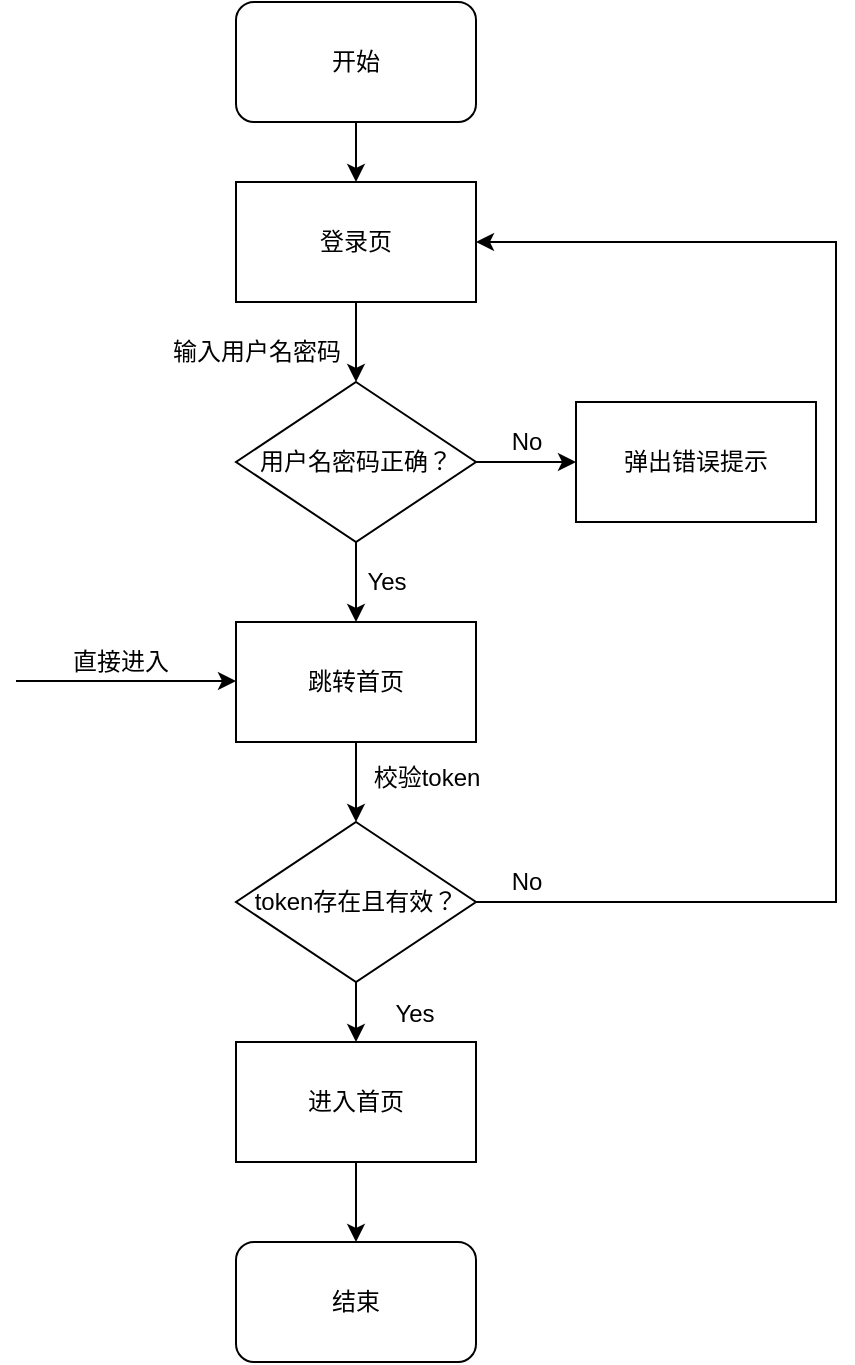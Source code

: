 <mxfile version="12.8.4" type="device"><diagram id="VGAc7--rUYSPC6MjvFw_" name="第 1 页"><mxGraphModel dx="1209" dy="716" grid="1" gridSize="10" guides="1" tooltips="1" connect="1" arrows="1" fold="1" page="1" pageScale="1" pageWidth="827" pageHeight="1169" math="0" shadow="0"><root><mxCell id="0"/><mxCell id="1" parent="0"/><mxCell id="8VCc-Oa_UeqYdOgL2ztp-3" value="" style="edgeStyle=orthogonalEdgeStyle;rounded=0;orthogonalLoop=1;jettySize=auto;html=1;" edge="1" parent="1" source="8VCc-Oa_UeqYdOgL2ztp-1" target="8VCc-Oa_UeqYdOgL2ztp-2"><mxGeometry relative="1" as="geometry"/></mxCell><mxCell id="8VCc-Oa_UeqYdOgL2ztp-1" value="开始" style="rounded=1;whiteSpace=wrap;html=1;" vertex="1" parent="1"><mxGeometry x="330" y="10" width="120" height="60" as="geometry"/></mxCell><mxCell id="8VCc-Oa_UeqYdOgL2ztp-7" value="" style="edgeStyle=orthogonalEdgeStyle;rounded=0;orthogonalLoop=1;jettySize=auto;html=1;" edge="1" parent="1" source="8VCc-Oa_UeqYdOgL2ztp-2" target="8VCc-Oa_UeqYdOgL2ztp-6"><mxGeometry relative="1" as="geometry"/></mxCell><mxCell id="8VCc-Oa_UeqYdOgL2ztp-2" value="登录页" style="rounded=0;whiteSpace=wrap;html=1;" vertex="1" parent="1"><mxGeometry x="330" y="100" width="120" height="60" as="geometry"/></mxCell><mxCell id="8VCc-Oa_UeqYdOgL2ztp-12" value="" style="edgeStyle=orthogonalEdgeStyle;rounded=0;orthogonalLoop=1;jettySize=auto;html=1;" edge="1" parent="1" source="8VCc-Oa_UeqYdOgL2ztp-6" target="8VCc-Oa_UeqYdOgL2ztp-11"><mxGeometry relative="1" as="geometry"/></mxCell><mxCell id="8VCc-Oa_UeqYdOgL2ztp-17" value="" style="edgeStyle=orthogonalEdgeStyle;rounded=0;orthogonalLoop=1;jettySize=auto;html=1;" edge="1" parent="1" source="8VCc-Oa_UeqYdOgL2ztp-6" target="8VCc-Oa_UeqYdOgL2ztp-16"><mxGeometry relative="1" as="geometry"/></mxCell><mxCell id="8VCc-Oa_UeqYdOgL2ztp-6" value="用户名密码正确？" style="rhombus;whiteSpace=wrap;html=1;" vertex="1" parent="1"><mxGeometry x="330" y="200" width="120" height="80" as="geometry"/></mxCell><mxCell id="8VCc-Oa_UeqYdOgL2ztp-8" value="输入用户名密码" style="text;html=1;align=center;verticalAlign=middle;resizable=0;points=[];autosize=1;" vertex="1" parent="1"><mxGeometry x="290" y="175" width="100" height="20" as="geometry"/></mxCell><mxCell id="8VCc-Oa_UeqYdOgL2ztp-25" value="" style="edgeStyle=orthogonalEdgeStyle;rounded=0;orthogonalLoop=1;jettySize=auto;html=1;" edge="1" parent="1" source="8VCc-Oa_UeqYdOgL2ztp-11" target="8VCc-Oa_UeqYdOgL2ztp-23"><mxGeometry relative="1" as="geometry"/></mxCell><mxCell id="8VCc-Oa_UeqYdOgL2ztp-11" value="跳转首页" style="rounded=0;whiteSpace=wrap;html=1;" vertex="1" parent="1"><mxGeometry x="330" y="320" width="120" height="60" as="geometry"/></mxCell><mxCell id="8VCc-Oa_UeqYdOgL2ztp-13" value="Yes" style="text;html=1;align=center;verticalAlign=middle;resizable=0;points=[];autosize=1;" vertex="1" parent="1"><mxGeometry x="390" y="290" width="30" height="20" as="geometry"/></mxCell><mxCell id="8VCc-Oa_UeqYdOgL2ztp-16" value="弹出错误提示" style="rounded=0;whiteSpace=wrap;html=1;" vertex="1" parent="1"><mxGeometry x="500" y="210" width="120" height="60" as="geometry"/></mxCell><mxCell id="8VCc-Oa_UeqYdOgL2ztp-18" value="No" style="text;html=1;align=center;verticalAlign=middle;resizable=0;points=[];autosize=1;" vertex="1" parent="1"><mxGeometry x="460" y="220" width="30" height="20" as="geometry"/></mxCell><mxCell id="8VCc-Oa_UeqYdOgL2ztp-22" value="校验token" style="text;html=1;align=center;verticalAlign=middle;resizable=0;points=[];autosize=1;" vertex="1" parent="1"><mxGeometry x="390" y="388" width="70" height="20" as="geometry"/></mxCell><mxCell id="8VCc-Oa_UeqYdOgL2ztp-27" value="" style="edgeStyle=orthogonalEdgeStyle;rounded=0;orthogonalLoop=1;jettySize=auto;html=1;" edge="1" parent="1" source="8VCc-Oa_UeqYdOgL2ztp-23" target="8VCc-Oa_UeqYdOgL2ztp-26"><mxGeometry relative="1" as="geometry"/></mxCell><mxCell id="8VCc-Oa_UeqYdOgL2ztp-34" style="edgeStyle=orthogonalEdgeStyle;rounded=0;orthogonalLoop=1;jettySize=auto;html=1;entryX=1;entryY=0.5;entryDx=0;entryDy=0;" edge="1" parent="1" source="8VCc-Oa_UeqYdOgL2ztp-23" target="8VCc-Oa_UeqYdOgL2ztp-2"><mxGeometry relative="1" as="geometry"><mxPoint x="480" y="130" as="targetPoint"/><Array as="points"><mxPoint x="630" y="460"/><mxPoint x="630" y="130"/></Array></mxGeometry></mxCell><mxCell id="8VCc-Oa_UeqYdOgL2ztp-23" value="token存在且有效？" style="rhombus;whiteSpace=wrap;html=1;" vertex="1" parent="1"><mxGeometry x="330" y="420" width="120" height="80" as="geometry"/></mxCell><mxCell id="8VCc-Oa_UeqYdOgL2ztp-37" value="" style="edgeStyle=orthogonalEdgeStyle;rounded=0;orthogonalLoop=1;jettySize=auto;html=1;" edge="1" parent="1" source="8VCc-Oa_UeqYdOgL2ztp-26" target="8VCc-Oa_UeqYdOgL2ztp-36"><mxGeometry relative="1" as="geometry"/></mxCell><mxCell id="8VCc-Oa_UeqYdOgL2ztp-26" value="进入首页" style="rounded=0;whiteSpace=wrap;html=1;" vertex="1" parent="1"><mxGeometry x="330" y="530" width="120" height="60" as="geometry"/></mxCell><mxCell id="8VCc-Oa_UeqYdOgL2ztp-30" value="" style="endArrow=classic;html=1;entryX=0;entryY=0.5;entryDx=0;entryDy=0;" edge="1" parent="1"><mxGeometry width="50" height="50" relative="1" as="geometry"><mxPoint x="220" y="349.5" as="sourcePoint"/><mxPoint x="330" y="349.5" as="targetPoint"/></mxGeometry></mxCell><mxCell id="8VCc-Oa_UeqYdOgL2ztp-31" value="直接进入" style="text;html=1;align=center;verticalAlign=middle;resizable=0;points=[];autosize=1;" vertex="1" parent="1"><mxGeometry x="242" y="330" width="60" height="20" as="geometry"/></mxCell><mxCell id="8VCc-Oa_UeqYdOgL2ztp-33" value="Yes" style="text;html=1;align=center;verticalAlign=middle;resizable=0;points=[];autosize=1;" vertex="1" parent="1"><mxGeometry x="404" y="506" width="30" height="20" as="geometry"/></mxCell><mxCell id="8VCc-Oa_UeqYdOgL2ztp-35" value="No" style="text;html=1;align=center;verticalAlign=middle;resizable=0;points=[];autosize=1;" vertex="1" parent="1"><mxGeometry x="460" y="440" width="30" height="20" as="geometry"/></mxCell><mxCell id="8VCc-Oa_UeqYdOgL2ztp-36" value="结束" style="rounded=1;whiteSpace=wrap;html=1;" vertex="1" parent="1"><mxGeometry x="330" y="630" width="120" height="60" as="geometry"/></mxCell></root></mxGraphModel></diagram></mxfile>